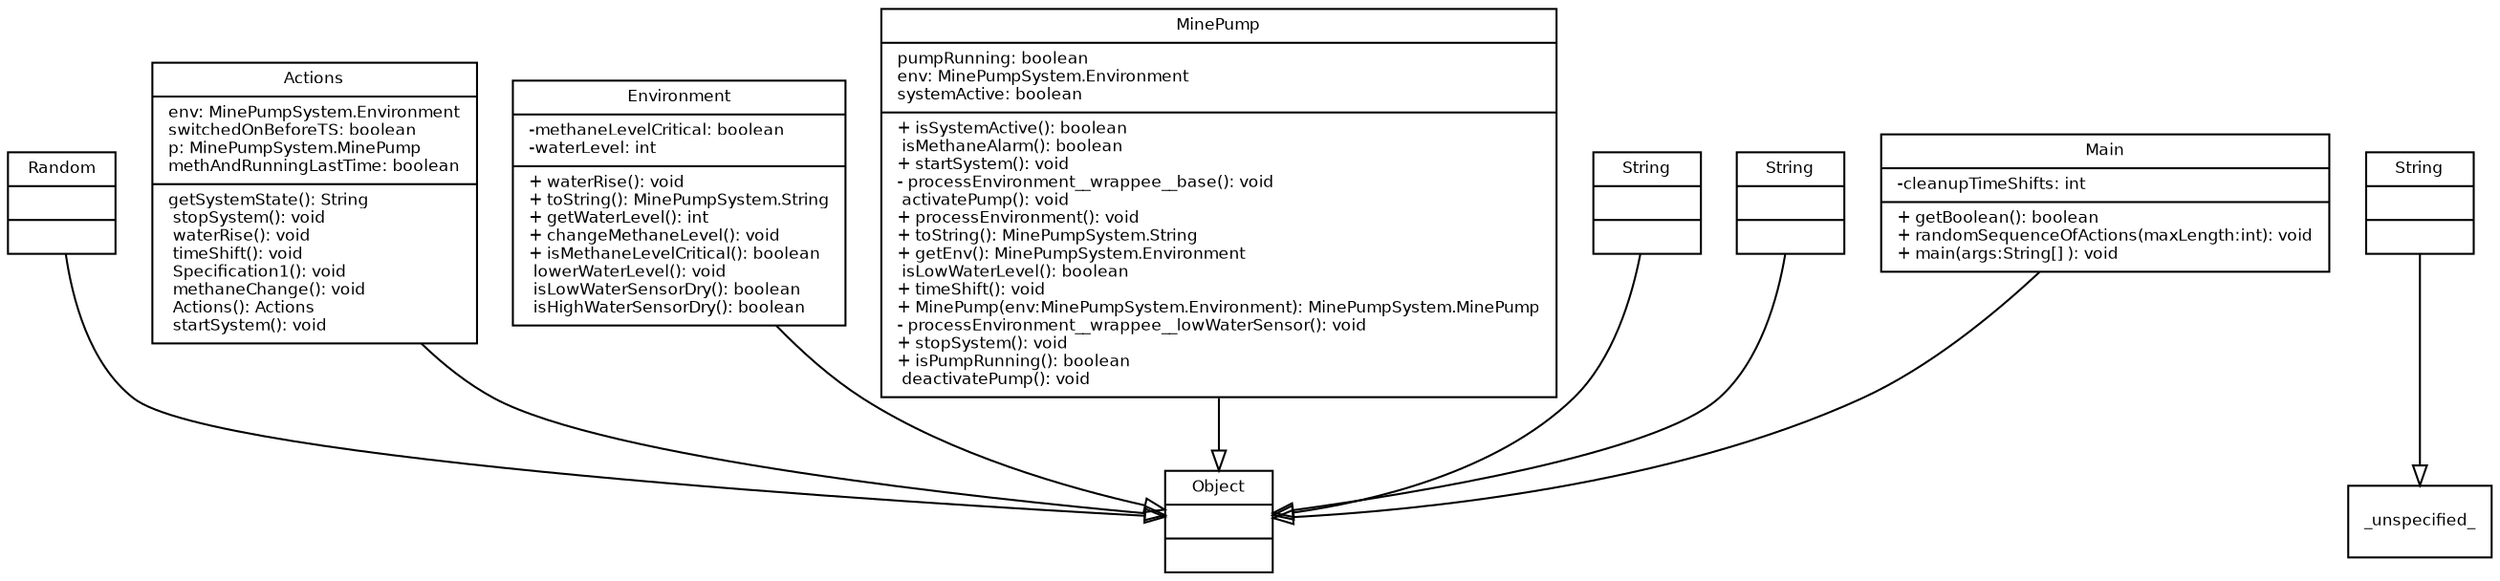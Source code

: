 digraph TypeHierarchy { 
        fontname = "Bitstream Vera Sans"
        fontsize = 8

        node [
                  fontname = "Bitstream Vera Sans"
                  fontsize = 8
                  shape = "record"
        ]

        edge [
                  fontname = "Bitstream Vera Sans"
                  fontsize = 8
        ]

        Random [
                  label = "{Random||}"
        ]

        Actions [
                  label = "{Actions|env: MinePumpSystem.Environment\lswitchedOnBeforeTS: boolean\lp: MinePumpSystem.MinePump\lmethAndRunningLastTime: boolean\l| getSystemState(): String\l stopSystem(): void\l waterRise(): void\l timeShift(): void\l Specification1(): void\l methaneChange(): void\l Actions(): Actions\l startSystem(): void\l}"
        ]

        MinePumpSystem_Environment [
                  label = "{Environment|-methaneLevelCritical: boolean\l-waterLevel: int\l|+ waterRise(): void\l+ toString(): MinePumpSystem.String\l+ getWaterLevel(): int\l+ changeMethaneLevel(): void\l+ isMethaneLevelCritical(): boolean\l lowerWaterLevel(): void\l isLowWaterSensorDry(): boolean\l isHighWaterSensorDry(): boolean\l}"
        ]

        MinePumpSystem_MinePump [
                  label = "{MinePump|pumpRunning: boolean\lenv: MinePumpSystem.Environment\lsystemActive: boolean\l|+ isSystemActive(): boolean\l isMethaneAlarm(): boolean\l+ startSystem(): void\l- processEnvironment__wrappee__base(): void\l activatePump(): void\l+ processEnvironment(): void\l+ toString(): MinePumpSystem.String\l+ getEnv(): MinePumpSystem.Environment\l isLowWaterLevel(): boolean\l+ timeShift(): void\l+ MinePump(env:MinePumpSystem.Environment): MinePumpSystem.MinePump\l- processEnvironment__wrappee__lowWaterSensor(): void\l+ stopSystem(): void\l+ isPumpRunning(): boolean\l deactivatePump(): void\l}"
        ]

        String [
                  label = "{String||}"
        ]

        java_lang_String [
                  label = "{String||}"
        ]

        java_lang_Object [
                  label = "{Object||}"
        ]

        MinePumpSystem_String [
                  label = "{String||}"
        ]

        Main [
                  label = "{Main|-cleanupTimeShifts: int\l|+ getBoolean(): boolean\l+ randomSequenceOfActions(maxLength:int): void\l+ main(args:String[] ): void\l}"
        ]

        edge [
                  arrowhead = "empty"
                  style = "solid"
                  arrowtail = "none"
        ]

        Random -> java_lang_Object
        Actions -> java_lang_Object
        MinePumpSystem_Environment -> java_lang_Object
        MinePumpSystem_MinePump -> java_lang_Object
        String -> _unspecified_
        java_lang_String -> java_lang_Object
        MinePumpSystem_String -> java_lang_Object
        Main -> java_lang_Object
        edge [
                  arrowhead = "empty"
                  style = "dashed"
                  arrowtail = "none"
        ]

        edge [
                  arrowhead = "normal"
                  style = "solid"
                  arrowtail = "odot"
        ]

}